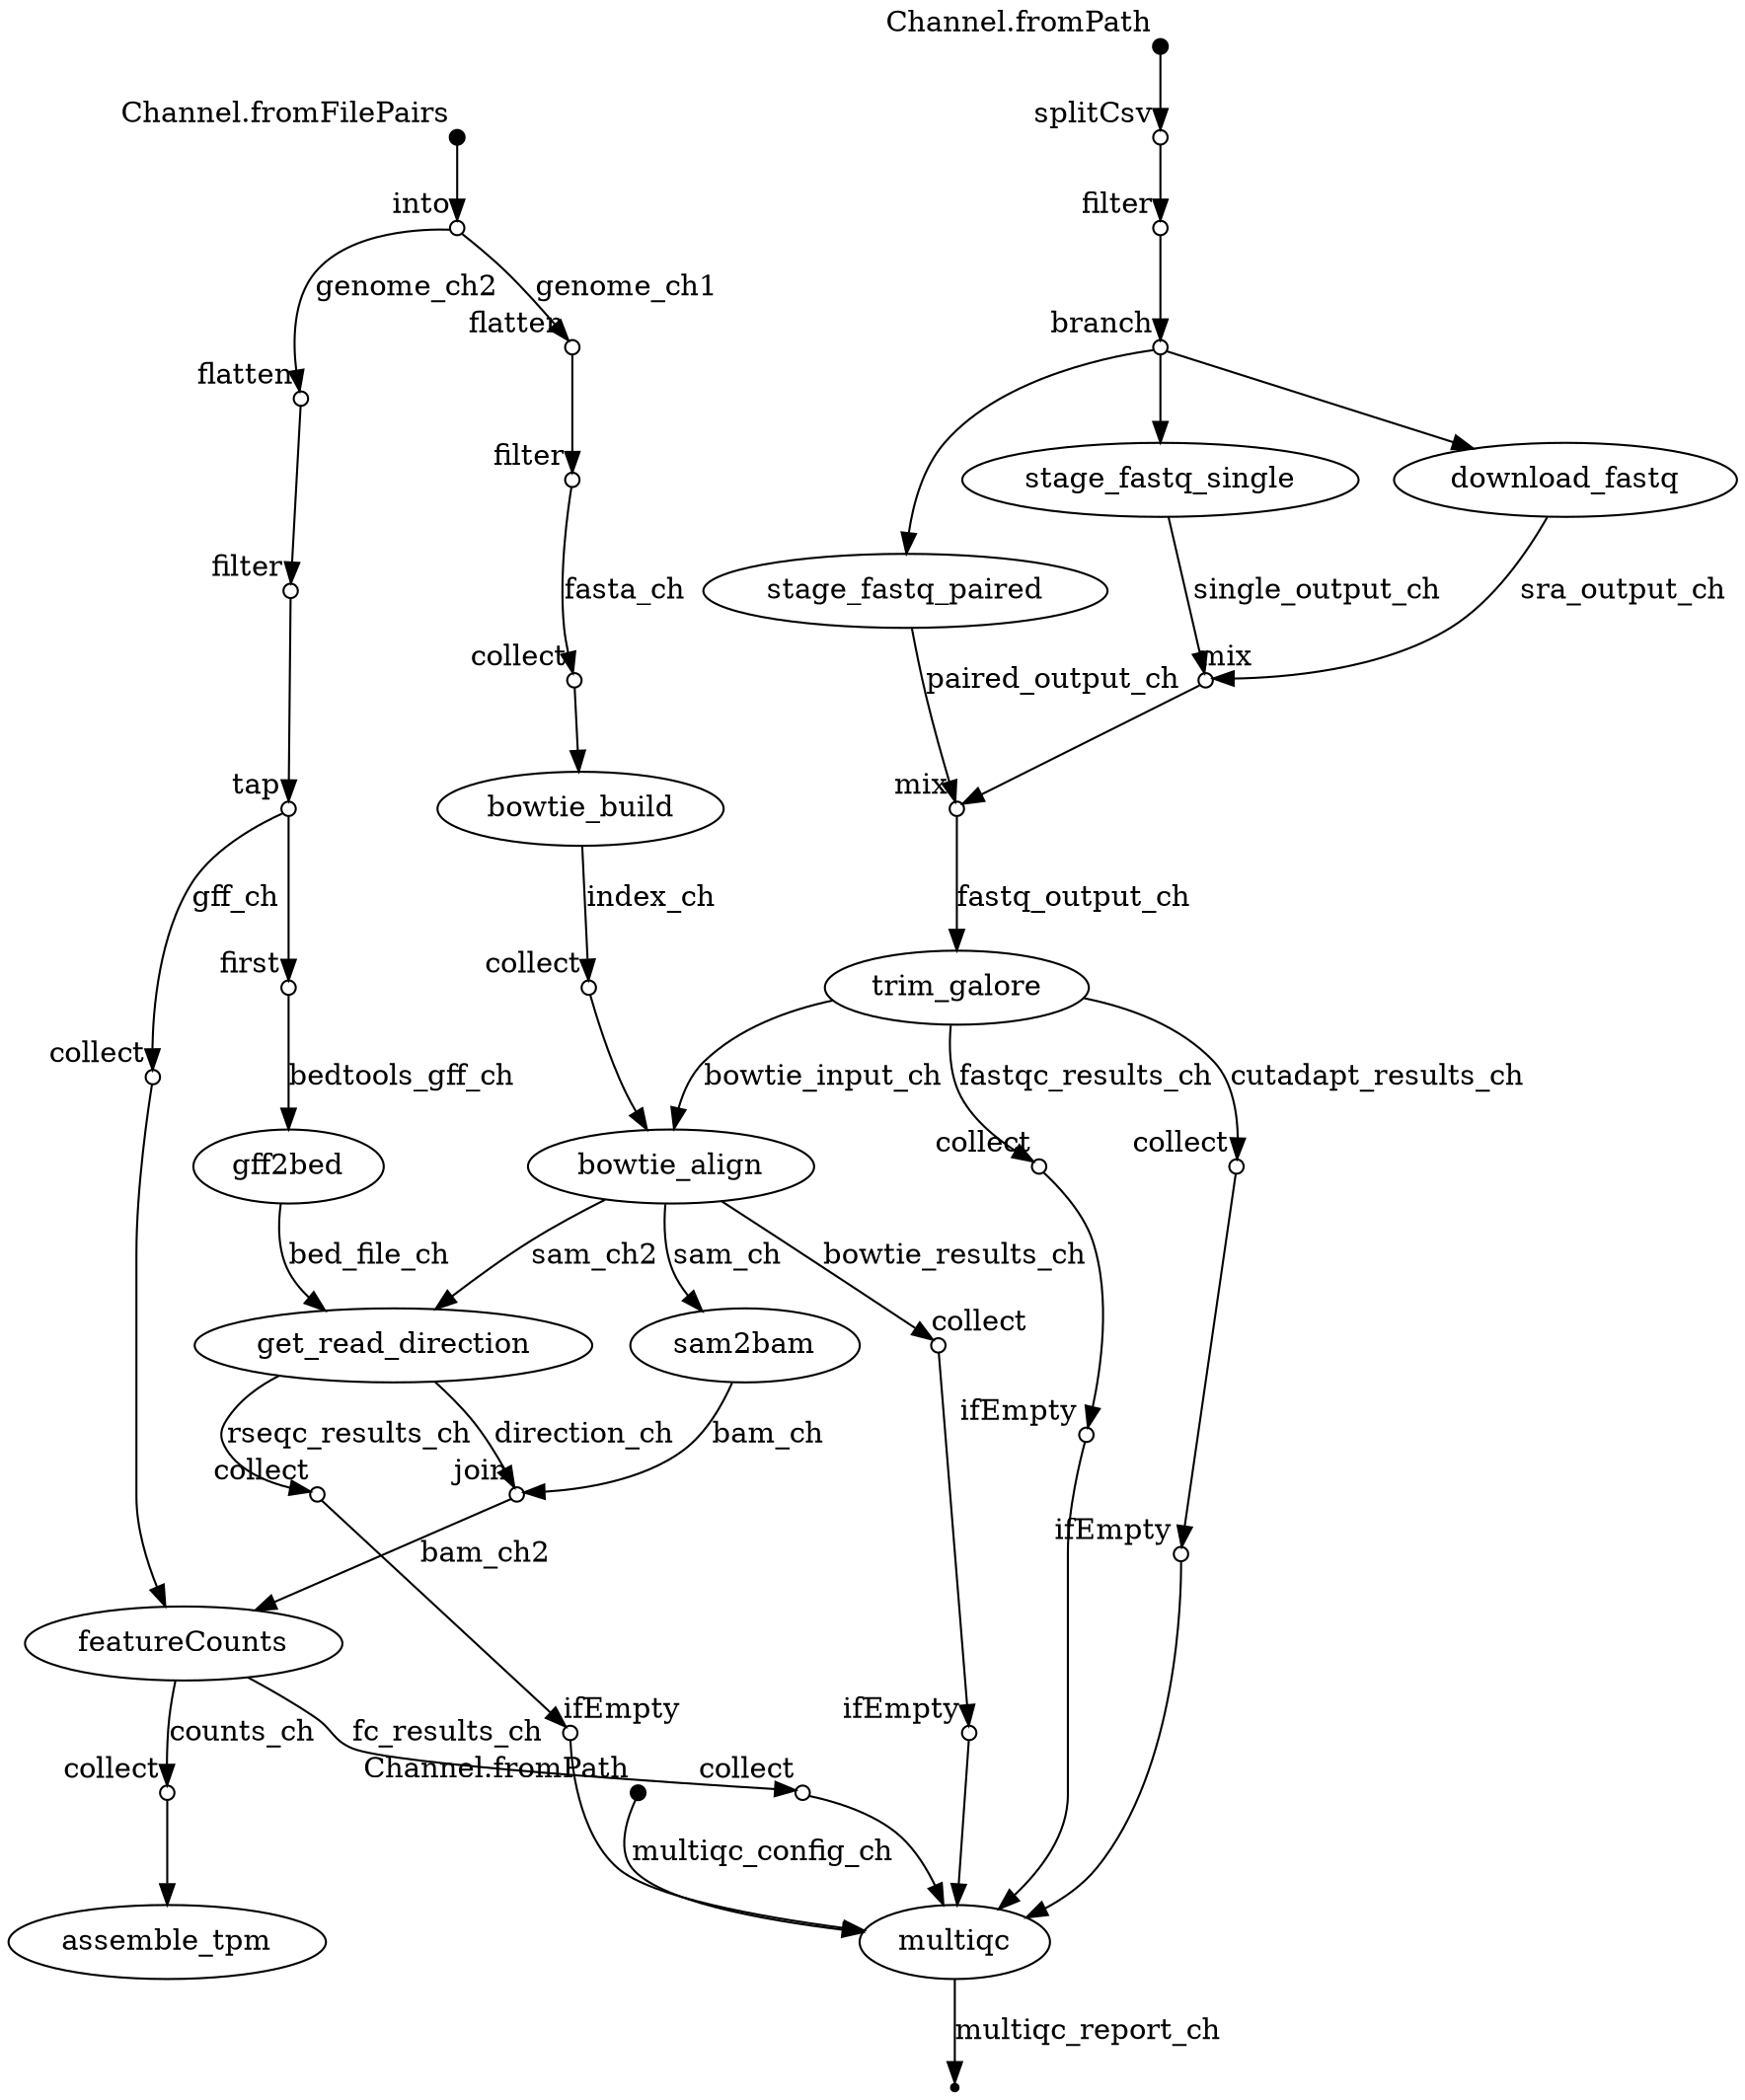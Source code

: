digraph "dag" {
p0 [shape=point,label="",fixedsize=true,width=0.1,xlabel="Channel.fromFilePairs"];
p1 [shape=circle,label="",fixedsize=true,width=0.1,xlabel="into"];
p0 -> p1;

p1 [shape=circle,label="",fixedsize=true,width=0.1,xlabel="into"];
p2 [shape=circle,label="",fixedsize=true,width=0.1,xlabel="flatten"];
p1 -> p2 [label="genome_ch1"];

p1 [shape=circle,label="",fixedsize=true,width=0.1,xlabel="into"];
p4 [shape=circle,label="",fixedsize=true,width=0.1,xlabel="flatten"];
p1 -> p4 [label="genome_ch2"];

p2 [shape=circle,label="",fixedsize=true,width=0.1,xlabel="flatten"];
p3 [shape=circle,label="",fixedsize=true,width=0.1,xlabel="filter"];
p2 -> p3;

p3 [shape=circle,label="",fixedsize=true,width=0.1,xlabel="filter"];
p8 [shape=circle,label="",fixedsize=true,width=0.1,xlabel="collect"];
p3 -> p8 [label="fasta_ch"];

p4 [shape=circle,label="",fixedsize=true,width=0.1,xlabel="flatten"];
p5 [shape=circle,label="",fixedsize=true,width=0.1,xlabel="filter"];
p4 -> p5;

p5 [shape=circle,label="",fixedsize=true,width=0.1,xlabel="filter"];
p6 [shape=circle,label="",fixedsize=true,width=0.1,xlabel="tap"];
p5 -> p6;

p6 [shape=circle,label="",fixedsize=true,width=0.1,xlabel="tap"];
p7 [shape=circle,label="",fixedsize=true,width=0.1,xlabel="first"];
p6 -> p7;

p6 [shape=circle,label="",fixedsize=true,width=0.1,xlabel="tap"];
p26 [shape=circle,label="",fixedsize=true,width=0.1,xlabel="collect"];
p6 -> p26 [label="gff_ch"];

p7 [shape=circle,label="",fixedsize=true,width=0.1,xlabel="first"];
p10 [label="gff2bed"];
p7 -> p10 [label="bedtools_gff_ch"];

p8 [shape=circle,label="",fixedsize=true,width=0.1,xlabel="collect"];
p9 [label="bowtie_build"];
p8 -> p9;

p9 [label="bowtie_build"];
p21 [shape=circle,label="",fixedsize=true,width=0.1,xlabel="collect"];
p9 -> p21 [label="index_ch"];

p10 [label="gff2bed"];
p24 [label="get_read_direction"];
p10 -> p24 [label="bed_file_ch"];

p11 [shape=point,label="",fixedsize=true,width=0.1,xlabel="Channel.fromPath"];
p12 [shape=circle,label="",fixedsize=true,width=0.1,xlabel="splitCsv"];
p11 -> p12;

p12 [shape=circle,label="",fixedsize=true,width=0.1,xlabel="splitCsv"];
p13 [shape=circle,label="",fixedsize=true,width=0.1,xlabel="filter"];
p12 -> p13;

p13 [shape=circle,label="",fixedsize=true,width=0.1,xlabel="filter"];
p14 [shape=circle,label="",fixedsize=true,width=0.1,xlabel="branch"];
p13 -> p14;

p14 [shape=circle,label="",fixedsize=true,width=0.1,xlabel="branch"];
p16 [label="stage_fastq_single"];
p14 -> p16;

p14 [shape=circle,label="",fixedsize=true,width=0.1,xlabel="branch"];
p15 [label="download_fastq"];
p14 -> p15;

p14 [shape=circle,label="",fixedsize=true,width=0.1,xlabel="branch"];
p17 [label="stage_fastq_paired"];
p14 -> p17;

p15 [label="download_fastq"];
p18 [shape=circle,label="",fixedsize=true,width=0.1,xlabel="mix"];
p15 -> p18 [label="sra_output_ch"];

p16 [label="stage_fastq_single"];
p18 [shape=circle,label="",fixedsize=true,width=0.1,xlabel="mix"];
p16 -> p18 [label="single_output_ch"];

p17 [label="stage_fastq_paired"];
p19 [shape=circle,label="",fixedsize=true,width=0.1,xlabel="mix"];
p17 -> p19 [label="paired_output_ch"];

p18 [shape=circle,label="",fixedsize=true,width=0.1,xlabel="mix"];
p19 [shape=circle,label="",fixedsize=true,width=0.1,xlabel="mix"];
p18 -> p19;

p19 [shape=circle,label="",fixedsize=true,width=0.1,xlabel="mix"];
p20 [label="trim_galore"];
p19 -> p20 [label="fastq_output_ch"];

p20 [label="trim_galore"];
p22 [label="bowtie_align"];
p20 -> p22 [label="bowtie_input_ch"];

p20 [label="trim_galore"];
p31 [shape=circle,label="",fixedsize=true,width=0.1,xlabel="collect"];
p20 -> p31 [label="cutadapt_results_ch"];

p20 [label="trim_galore"];
p29 [shape=circle,label="",fixedsize=true,width=0.1,xlabel="collect"];
p20 -> p29 [label="fastqc_results_ch"];

p21 [shape=circle,label="",fixedsize=true,width=0.1,xlabel="collect"];
p22 [label="bowtie_align"];
p21 -> p22;

p22 [label="bowtie_align"];
p23 [label="sam2bam"];
p22 -> p23 [label="sam_ch"];

p22 [label="bowtie_align"];
p24 [label="get_read_direction"];
p22 -> p24 [label="sam_ch2"];

p22 [label="bowtie_align"];
p35 [shape=circle,label="",fixedsize=true,width=0.1,xlabel="collect"];
p22 -> p35 [label="bowtie_results_ch"];

p23 [label="sam2bam"];
p25 [shape=circle,label="",fixedsize=true,width=0.1,xlabel="join"];
p23 -> p25 [label="bam_ch"];

p24 [label="get_read_direction"];
p25 [shape=circle,label="",fixedsize=true,width=0.1,xlabel="join"];
p24 -> p25 [label="direction_ch"];

p24 [label="get_read_direction"];
p33 [shape=circle,label="",fixedsize=true,width=0.1,xlabel="collect"];
p24 -> p33 [label="rseqc_results_ch"];

p25 [shape=circle,label="",fixedsize=true,width=0.1,xlabel="join"];
p27 [label="featureCounts"];
p25 -> p27 [label="bam_ch2"];

p26 [shape=circle,label="",fixedsize=true,width=0.1,xlabel="collect"];
p27 [label="featureCounts"];
p26 -> p27;

p27 [label="featureCounts"];
p37 [shape=circle,label="",fixedsize=true,width=0.1,xlabel="collect"];
p27 -> p37 [label="fc_results_ch"];

p27 [label="featureCounts"];
p40 [shape=circle,label="",fixedsize=true,width=0.1,xlabel="collect"];
p27 -> p40 [label="counts_ch"];

p28 [shape=point,label="",fixedsize=true,width=0.1,xlabel="Channel.fromPath"];
p38 [label="multiqc"];
p28 -> p38 [label="multiqc_config_ch"];

p29 [shape=circle,label="",fixedsize=true,width=0.1,xlabel="collect"];
p30 [shape=circle,label="",fixedsize=true,width=0.1,xlabel="ifEmpty"];
p29 -> p30;

p30 [shape=circle,label="",fixedsize=true,width=0.1,xlabel="ifEmpty"];
p38 [label="multiqc"];
p30 -> p38;

p31 [shape=circle,label="",fixedsize=true,width=0.1,xlabel="collect"];
p32 [shape=circle,label="",fixedsize=true,width=0.1,xlabel="ifEmpty"];
p31 -> p32;

p32 [shape=circle,label="",fixedsize=true,width=0.1,xlabel="ifEmpty"];
p38 [label="multiqc"];
p32 -> p38;

p33 [shape=circle,label="",fixedsize=true,width=0.1,xlabel="collect"];
p34 [shape=circle,label="",fixedsize=true,width=0.1,xlabel="ifEmpty"];
p33 -> p34;

p34 [shape=circle,label="",fixedsize=true,width=0.1,xlabel="ifEmpty"];
p38 [label="multiqc"];
p34 -> p38;

p35 [shape=circle,label="",fixedsize=true,width=0.1,xlabel="collect"];
p36 [shape=circle,label="",fixedsize=true,width=0.1,xlabel="ifEmpty"];
p35 -> p36;

p36 [shape=circle,label="",fixedsize=true,width=0.1,xlabel="ifEmpty"];
p38 [label="multiqc"];
p36 -> p38;

p37 [shape=circle,label="",fixedsize=true,width=0.1,xlabel="collect"];
p38 [label="multiqc"];
p37 -> p38;

p38 [label="multiqc"];
p39 [shape=point];
p38 -> p39 [label="multiqc_report_ch"];

p40 [shape=circle,label="",fixedsize=true,width=0.1,xlabel="collect"];
p41 [label="assemble_tpm"];
p40 -> p41;

}
